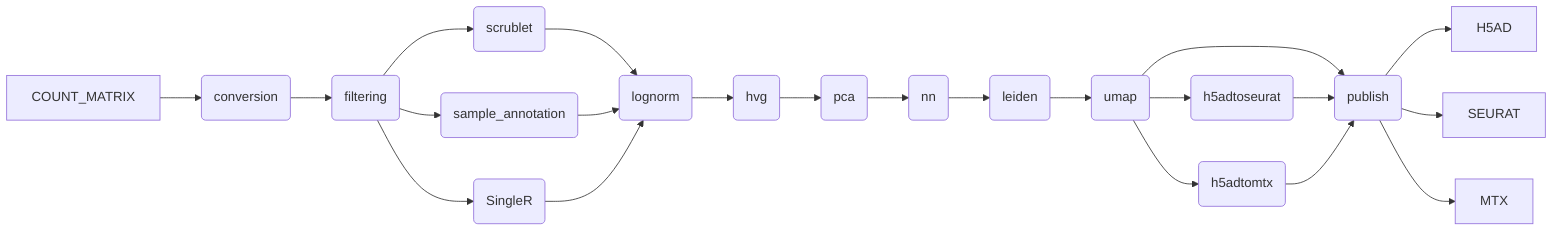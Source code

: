 graph LR
    A[COUNT_MATRIX]
    B[H5AD]
    C[SEURAT]
    D[MTX]
    
    a(conversion)
    b(filtering)
    c(scrublet)
    d(sample_annotation)
    e(SingleR)
    f(lognorm)
    g(hvg)
    h(pca)
    i(nn)
    j(leiden)
    k(umap)
    l(publish)
    m(h5adtoseurat)
    n(h5adtomtx)

    A --> a
    a --> b --> c
    b --> d
    b --> e
    c --> f
    d --> f
    e --> f
    f --> g --> h --> i --> j --> k
    k --> l --> B
    k --> m --> l --> C
    k --> n --> l --> D